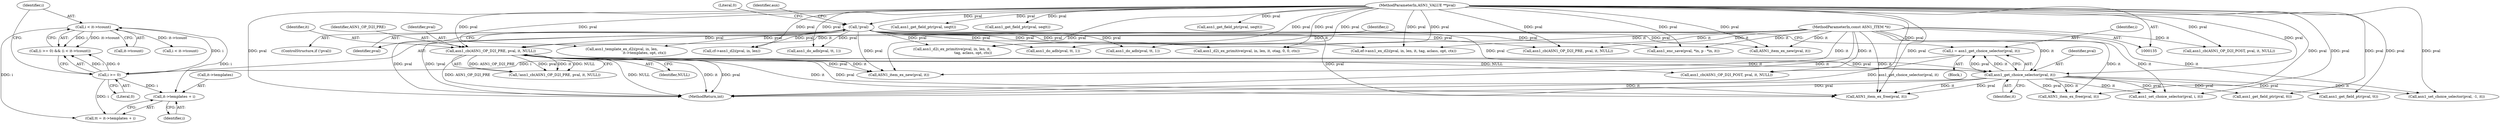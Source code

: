digraph "0_openssl_cc598f321fbac9c04da5766243ed55d55948637d@pointer" {
"1000495" [label="(Call,it->templates + i)"];
"1000487" [label="(Call,i < it->tcount)"];
"1000484" [label="(Call,i >= 0)"];
"1000477" [label="(Call,i = asn1_get_choice_selector(pval, it))"];
"1000479" [label="(Call,asn1_get_choice_selector(pval, it))"];
"1000467" [label="(Call,asn1_cb(ASN1_OP_D2I_PRE, pval, it, NULL))"];
"1000196" [label="(Call,!pval)"];
"1000136" [label="(MethodParameterIn,ASN1_VALUE **pval)"];
"1000139" [label="(MethodParameterIn,const ASN1_ITEM *it)"];
"1000441" [label="(Call,cf->asn1_d2i(pval, in, len))"];
"1000199" [label="(Literal,0)"];
"1000487" [label="(Call,i < it->tcount)"];
"1000803" [label="(Call,asn1_do_adb(pval, tt, 1))"];
"1000481" [label="(Identifier,it)"];
"1000139" [label="(MethodParameterIn,const ASN1_ITEM *it)"];
"1000478" [label="(Identifier,i)"];
"1000484" [label="(Call,i >= 0)"];
"1001019" [label="(Call,ASN1_item_ex_free(pval, it))"];
"1000243" [label="(Call,asn1_d2i_ex_primitive(pval, in, len, it,\n                                     tag, aclass, opt, ctx))"];
"1000468" [label="(Identifier,ASN1_OP_D2I_PRE)"];
"1000495" [label="(Call,it->templates + i)"];
"1000516" [label="(Call,ASN1_item_ex_new(pval, it))"];
"1000202" [label="(Identifier,aux)"];
"1000317" [label="(Call,asn1_d2i_ex_primitive(pval, in, len, it, otag, 0, 0, ctx))"];
"1000466" [label="(Call,!asn1_cb(ASN1_OP_D2I_PRE, pval, it, NULL))"];
"1000538" [label="(Call,i < it->tcount)"];
"1000813" [label="(Call,asn1_get_field_ptr(pval, seqtt))"];
"1000477" [label="(Call,i = asn1_get_choice_selector(pval, it))"];
"1000479" [label="(Call,asn1_get_choice_selector(pval, it))"];
"1000467" [label="(Call,asn1_cb(ASN1_OP_D2I_PRE, pval, it, NULL))"];
"1000488" [label="(Identifier,i)"];
"1000333" [label="(Call,ef->asn1_ex_d2i(pval, in, len, it, tag, aclass, opt, ctx))"];
"1000960" [label="(Call,asn1_get_field_ptr(pval, seqtt))"];
"1000480" [label="(Identifier,pval)"];
"1000602" [label="(Call,asn1_set_choice_selector(pval, i, it))"];
"1000728" [label="(Call,asn1_cb(ASN1_OP_D2I_PRE, pval, it, NULL))"];
"1000469" [label="(Identifier,pval)"];
"1000496" [label="(Call,it->templates)"];
"1000471" [label="(Identifier,NULL)"];
"1000499" [label="(Identifier,i)"];
"1000470" [label="(Identifier,it)"];
"1000486" [label="(Literal,0)"];
"1000233" [label="(Call,asn1_template_ex_d2i(pval, in, len,\n                                        it->templates, opt, ctx))"];
"1000772" [label="(Call,asn1_get_field_ptr(pval, seqtt))"];
"1000136" [label="(MethodParameterIn,ASN1_VALUE **pval)"];
"1000485" [label="(Identifier,i)"];
"1000196" [label="(Call,!pval)"];
"1000551" [label="(Call,asn1_get_field_ptr(pval, tt))"];
"1001034" [label="(MethodReturn,int)"];
"1000592" [label="(Call,ASN1_item_ex_free(pval, it))"];
"1000493" [label="(Call,tt = it->templates + i)"];
"1000483" [label="(Call,(i >= 0) && (i < it->tcount))"];
"1000977" [label="(Call,asn1_enc_save(pval, *in, p - *in, it))"];
"1000610" [label="(Call,asn1_cb(ASN1_OP_D2I_POST, pval, it, NULL))"];
"1000489" [label="(Call,it->tcount)"];
"1000942" [label="(Call,asn1_do_adb(pval, tt, 1))"];
"1000991" [label="(Call,asn1_cb(ASN1_OP_D2I_POST, pval, it, NULL))"];
"1000197" [label="(Identifier,pval)"];
"1000476" [label="(Block,)"];
"1000508" [label="(Call,asn1_set_choice_selector(pval, -1, it))"];
"1000195" [label="(ControlStructure,if (!pval))"];
"1000766" [label="(Call,asn1_do_adb(pval, tt, 1))"];
"1000716" [label="(Call,ASN1_item_ex_new(pval, it))"];
"1000502" [label="(Call,asn1_get_field_ptr(pval, tt))"];
"1000495" -> "1000493"  [label="AST: "];
"1000495" -> "1000499"  [label="CFG: "];
"1000496" -> "1000495"  [label="AST: "];
"1000499" -> "1000495"  [label="AST: "];
"1000493" -> "1000495"  [label="CFG: "];
"1000487" -> "1000495"  [label="DDG: i"];
"1000484" -> "1000495"  [label="DDG: i"];
"1000487" -> "1000483"  [label="AST: "];
"1000487" -> "1000489"  [label="CFG: "];
"1000488" -> "1000487"  [label="AST: "];
"1000489" -> "1000487"  [label="AST: "];
"1000483" -> "1000487"  [label="CFG: "];
"1000487" -> "1000483"  [label="DDG: i"];
"1000487" -> "1000483"  [label="DDG: it->tcount"];
"1000484" -> "1000487"  [label="DDG: i"];
"1000487" -> "1000493"  [label="DDG: i"];
"1000487" -> "1000538"  [label="DDG: it->tcount"];
"1000484" -> "1000483"  [label="AST: "];
"1000484" -> "1000486"  [label="CFG: "];
"1000485" -> "1000484"  [label="AST: "];
"1000486" -> "1000484"  [label="AST: "];
"1000488" -> "1000484"  [label="CFG: "];
"1000483" -> "1000484"  [label="CFG: "];
"1000484" -> "1000483"  [label="DDG: i"];
"1000484" -> "1000483"  [label="DDG: 0"];
"1000477" -> "1000484"  [label="DDG: i"];
"1000484" -> "1000493"  [label="DDG: i"];
"1000477" -> "1000476"  [label="AST: "];
"1000477" -> "1000479"  [label="CFG: "];
"1000478" -> "1000477"  [label="AST: "];
"1000479" -> "1000477"  [label="AST: "];
"1000485" -> "1000477"  [label="CFG: "];
"1000477" -> "1001034"  [label="DDG: asn1_get_choice_selector(pval, it)"];
"1000479" -> "1000477"  [label="DDG: pval"];
"1000479" -> "1000477"  [label="DDG: it"];
"1000479" -> "1000481"  [label="CFG: "];
"1000480" -> "1000479"  [label="AST: "];
"1000481" -> "1000479"  [label="AST: "];
"1000479" -> "1001034"  [label="DDG: pval"];
"1000479" -> "1001034"  [label="DDG: it"];
"1000467" -> "1000479"  [label="DDG: pval"];
"1000467" -> "1000479"  [label="DDG: it"];
"1000196" -> "1000479"  [label="DDG: pval"];
"1000136" -> "1000479"  [label="DDG: pval"];
"1000139" -> "1000479"  [label="DDG: it"];
"1000479" -> "1000502"  [label="DDG: pval"];
"1000479" -> "1000508"  [label="DDG: it"];
"1000479" -> "1000551"  [label="DDG: pval"];
"1000479" -> "1000592"  [label="DDG: pval"];
"1000479" -> "1000592"  [label="DDG: it"];
"1000479" -> "1000602"  [label="DDG: pval"];
"1000479" -> "1000602"  [label="DDG: it"];
"1000479" -> "1001019"  [label="DDG: pval"];
"1000479" -> "1001019"  [label="DDG: it"];
"1000467" -> "1000466"  [label="AST: "];
"1000467" -> "1000471"  [label="CFG: "];
"1000468" -> "1000467"  [label="AST: "];
"1000469" -> "1000467"  [label="AST: "];
"1000470" -> "1000467"  [label="AST: "];
"1000471" -> "1000467"  [label="AST: "];
"1000466" -> "1000467"  [label="CFG: "];
"1000467" -> "1001034"  [label="DDG: ASN1_OP_D2I_PRE"];
"1000467" -> "1001034"  [label="DDG: pval"];
"1000467" -> "1001034"  [label="DDG: NULL"];
"1000467" -> "1001034"  [label="DDG: it"];
"1000467" -> "1000466"  [label="DDG: ASN1_OP_D2I_PRE"];
"1000467" -> "1000466"  [label="DDG: pval"];
"1000467" -> "1000466"  [label="DDG: it"];
"1000467" -> "1000466"  [label="DDG: NULL"];
"1000196" -> "1000467"  [label="DDG: pval"];
"1000136" -> "1000467"  [label="DDG: pval"];
"1000139" -> "1000467"  [label="DDG: it"];
"1000467" -> "1000516"  [label="DDG: pval"];
"1000467" -> "1000516"  [label="DDG: it"];
"1000467" -> "1000610"  [label="DDG: NULL"];
"1000467" -> "1001019"  [label="DDG: pval"];
"1000467" -> "1001019"  [label="DDG: it"];
"1000196" -> "1000195"  [label="AST: "];
"1000196" -> "1000197"  [label="CFG: "];
"1000197" -> "1000196"  [label="AST: "];
"1000199" -> "1000196"  [label="CFG: "];
"1000202" -> "1000196"  [label="CFG: "];
"1000196" -> "1001034"  [label="DDG: pval"];
"1000196" -> "1001034"  [label="DDG: !pval"];
"1000136" -> "1000196"  [label="DDG: pval"];
"1000196" -> "1000233"  [label="DDG: pval"];
"1000196" -> "1000243"  [label="DDG: pval"];
"1000196" -> "1000317"  [label="DDG: pval"];
"1000196" -> "1000333"  [label="DDG: pval"];
"1000196" -> "1000441"  [label="DDG: pval"];
"1000196" -> "1000516"  [label="DDG: pval"];
"1000196" -> "1000716"  [label="DDG: pval"];
"1000196" -> "1000728"  [label="DDG: pval"];
"1000196" -> "1000766"  [label="DDG: pval"];
"1000196" -> "1000803"  [label="DDG: pval"];
"1000196" -> "1000942"  [label="DDG: pval"];
"1000196" -> "1000977"  [label="DDG: pval"];
"1000196" -> "1001019"  [label="DDG: pval"];
"1000136" -> "1000135"  [label="AST: "];
"1000136" -> "1001034"  [label="DDG: pval"];
"1000136" -> "1000233"  [label="DDG: pval"];
"1000136" -> "1000243"  [label="DDG: pval"];
"1000136" -> "1000317"  [label="DDG: pval"];
"1000136" -> "1000333"  [label="DDG: pval"];
"1000136" -> "1000441"  [label="DDG: pval"];
"1000136" -> "1000502"  [label="DDG: pval"];
"1000136" -> "1000508"  [label="DDG: pval"];
"1000136" -> "1000516"  [label="DDG: pval"];
"1000136" -> "1000551"  [label="DDG: pval"];
"1000136" -> "1000592"  [label="DDG: pval"];
"1000136" -> "1000602"  [label="DDG: pval"];
"1000136" -> "1000610"  [label="DDG: pval"];
"1000136" -> "1000716"  [label="DDG: pval"];
"1000136" -> "1000728"  [label="DDG: pval"];
"1000136" -> "1000766"  [label="DDG: pval"];
"1000136" -> "1000772"  [label="DDG: pval"];
"1000136" -> "1000803"  [label="DDG: pval"];
"1000136" -> "1000813"  [label="DDG: pval"];
"1000136" -> "1000942"  [label="DDG: pval"];
"1000136" -> "1000960"  [label="DDG: pval"];
"1000136" -> "1000977"  [label="DDG: pval"];
"1000136" -> "1000991"  [label="DDG: pval"];
"1000136" -> "1001019"  [label="DDG: pval"];
"1000139" -> "1000135"  [label="AST: "];
"1000139" -> "1001034"  [label="DDG: it"];
"1000139" -> "1000243"  [label="DDG: it"];
"1000139" -> "1000317"  [label="DDG: it"];
"1000139" -> "1000333"  [label="DDG: it"];
"1000139" -> "1000508"  [label="DDG: it"];
"1000139" -> "1000516"  [label="DDG: it"];
"1000139" -> "1000592"  [label="DDG: it"];
"1000139" -> "1000602"  [label="DDG: it"];
"1000139" -> "1000610"  [label="DDG: it"];
"1000139" -> "1000716"  [label="DDG: it"];
"1000139" -> "1000728"  [label="DDG: it"];
"1000139" -> "1000977"  [label="DDG: it"];
"1000139" -> "1000991"  [label="DDG: it"];
"1000139" -> "1001019"  [label="DDG: it"];
}
